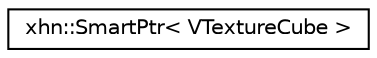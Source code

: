 digraph "Graphical Class Hierarchy"
{
  edge [fontname="Helvetica",fontsize="10",labelfontname="Helvetica",labelfontsize="10"];
  node [fontname="Helvetica",fontsize="10",shape=record];
  rankdir="LR";
  Node1 [label="xhn::SmartPtr\< VTextureCube \>",height=0.2,width=0.4,color="black", fillcolor="white", style="filled",URL="$classxhn_1_1_smart_ptr.html"];
}

